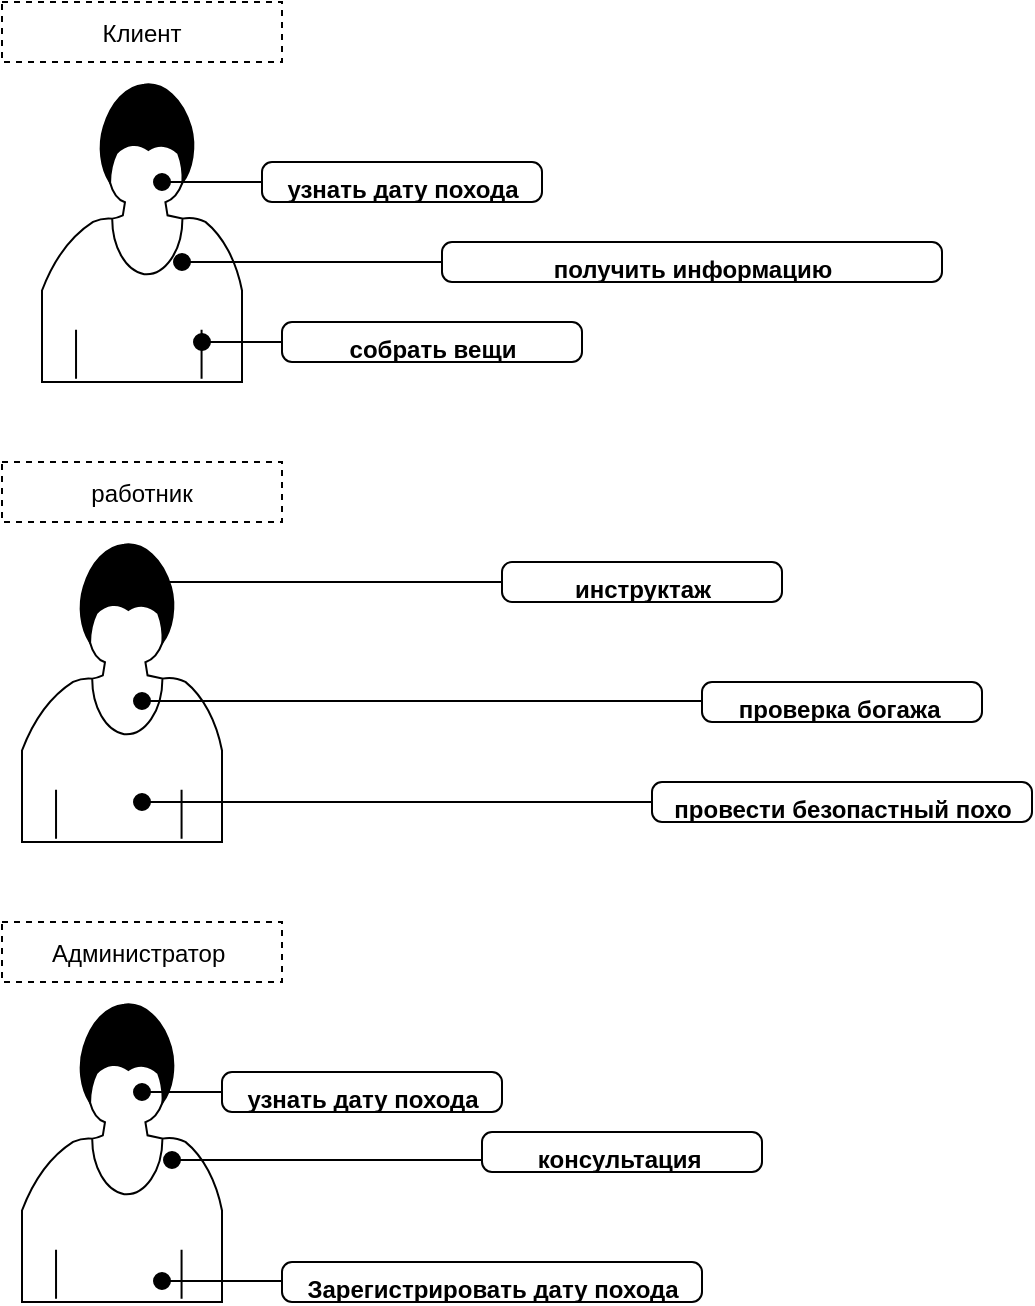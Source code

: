 <mxfile version="18.0.1" type="device"><diagram id="QT6VwtfPMuCRYfCGwsg5" name="Страница 1"><mxGraphModel dx="1102" dy="865" grid="1" gridSize="10" guides="1" tooltips="1" connect="1" arrows="1" fold="1" page="1" pageScale="1" pageWidth="827" pageHeight="1169" math="0" shadow="0"><root><mxCell id="0"/><mxCell id="1" parent="0"/><mxCell id="-2M_DG2eT010oAzNIp5I-7" value="" style="shape=mxgraph.bpmn.user_task;html=1;outlineConnect=0;fontStyle=1" parent="1" vertex="1"><mxGeometry x="50" y="90" width="100" height="150" as="geometry"/></mxCell><mxCell id="-2M_DG2eT010oAzNIp5I-8" value="" style="shape=mxgraph.bpmn.user_task;html=1;outlineConnect=0;" parent="1" vertex="1"><mxGeometry x="40" y="320" width="100" height="150" as="geometry"/></mxCell><mxCell id="-2M_DG2eT010oAzNIp5I-9" value="" style="shape=mxgraph.bpmn.user_task;html=1;outlineConnect=0;" parent="1" vertex="1"><mxGeometry x="40" y="550" width="100" height="150" as="geometry"/></mxCell><mxCell id="-2M_DG2eT010oAzNIp5I-15" value="" style="html=1;verticalAlign=bottom;startArrow=oval;startFill=1;endArrow=block;startSize=8;" parent="1" edge="1"><mxGeometry width="60" relative="1" as="geometry"><mxPoint x="120" y="180" as="sourcePoint"/><mxPoint x="290" y="180" as="targetPoint"/></mxGeometry></mxCell><mxCell id="-2M_DG2eT010oAzNIp5I-16" value="" style="html=1;verticalAlign=bottom;startArrow=oval;startFill=1;endArrow=block;startSize=8;" parent="1" edge="1"><mxGeometry width="60" relative="1" as="geometry"><mxPoint x="130" y="220" as="sourcePoint"/><mxPoint x="190" y="220" as="targetPoint"/></mxGeometry></mxCell><mxCell id="-2M_DG2eT010oAzNIp5I-18" value="" style="html=1;verticalAlign=bottom;startArrow=oval;startFill=1;endArrow=block;startSize=8;" parent="1" edge="1"><mxGeometry width="60" relative="1" as="geometry"><mxPoint x="110" y="140" as="sourcePoint"/><mxPoint x="170" y="140" as="targetPoint"/></mxGeometry></mxCell><mxCell id="-2M_DG2eT010oAzNIp5I-20" value="" style="html=1;verticalAlign=bottom;startArrow=oval;startFill=1;endArrow=block;startSize=8;" parent="1" edge="1"><mxGeometry width="60" relative="1" as="geometry"><mxPoint x="100" y="595" as="sourcePoint"/><mxPoint x="160" y="595" as="targetPoint"/></mxGeometry></mxCell><mxCell id="-2M_DG2eT010oAzNIp5I-21" value="" style="html=1;verticalAlign=bottom;startArrow=oval;startFill=1;endArrow=block;startSize=8;" parent="1" edge="1"><mxGeometry width="60" relative="1" as="geometry"><mxPoint x="115" y="629" as="sourcePoint"/><mxPoint x="305" y="629" as="targetPoint"/></mxGeometry></mxCell><mxCell id="-2M_DG2eT010oAzNIp5I-22" value="" style="html=1;verticalAlign=bottom;startArrow=oval;startFill=1;endArrow=block;startSize=8;" parent="1" edge="1"><mxGeometry width="60" relative="1" as="geometry"><mxPoint x="110" y="689.5" as="sourcePoint"/><mxPoint x="190" y="689.5" as="targetPoint"/></mxGeometry></mxCell><mxCell id="-2M_DG2eT010oAzNIp5I-26" value="Клиент" style="fontStyle=0;dashed=1;" parent="1" vertex="1"><mxGeometry x="30" y="50" width="140" height="30" as="geometry"/></mxCell><mxCell id="-2M_DG2eT010oAzNIp5I-29" value="работник" style="fontStyle=0;dashed=1;" parent="1" vertex="1"><mxGeometry x="30" y="280" width="140" height="30" as="geometry"/></mxCell><mxCell id="-2M_DG2eT010oAzNIp5I-30" value="Администратор " style="fontStyle=0;dashed=1;" parent="1" vertex="1"><mxGeometry x="30" y="510" width="140" height="30" as="geometry"/></mxCell><mxCell id="-2M_DG2eT010oAzNIp5I-31" value="узнать дату похода" style="html=1;align=center;verticalAlign=top;rounded=1;absoluteArcSize=1;arcSize=10;dashed=0;fontStyle=1" parent="1" vertex="1"><mxGeometry x="160" y="130" width="140" height="20" as="geometry"/></mxCell><mxCell id="-2M_DG2eT010oAzNIp5I-32" value="&amp;nbsp;получить информацию&amp;nbsp;" style="html=1;align=center;verticalAlign=top;rounded=1;absoluteArcSize=1;arcSize=10;dashed=0;fontStyle=1" parent="1" vertex="1"><mxGeometry x="250" y="170" width="250" height="20" as="geometry"/></mxCell><mxCell id="-2M_DG2eT010oAzNIp5I-33" value="собрать вещи" style="html=1;align=center;verticalAlign=top;rounded=1;absoluteArcSize=1;arcSize=10;dashed=0;fontStyle=1" parent="1" vertex="1"><mxGeometry x="170" y="210" width="150" height="20" as="geometry"/></mxCell><mxCell id="-2M_DG2eT010oAzNIp5I-34" value="узнать дату похода" style="html=1;align=center;verticalAlign=top;rounded=1;absoluteArcSize=1;arcSize=10;dashed=0;fontStyle=1" parent="1" vertex="1"><mxGeometry x="140" y="585" width="140" height="20" as="geometry"/></mxCell><mxCell id="-2M_DG2eT010oAzNIp5I-35" value="консультация&amp;nbsp;" style="html=1;align=center;verticalAlign=top;rounded=1;absoluteArcSize=1;arcSize=10;dashed=0;fontStyle=1" parent="1" vertex="1"><mxGeometry x="270" y="615" width="140" height="20" as="geometry"/></mxCell><mxCell id="-2M_DG2eT010oAzNIp5I-36" value="Зарегистрировать дату похода" style="html=1;align=center;verticalAlign=top;rounded=1;absoluteArcSize=1;arcSize=10;dashed=0;fontStyle=1" parent="1" vertex="1"><mxGeometry x="170" y="680" width="210" height="20" as="geometry"/></mxCell><mxCell id="-2M_DG2eT010oAzNIp5I-40" value="" style="html=1;verticalAlign=bottom;startArrow=oval;startFill=1;endArrow=block;startSize=8;" parent="1" edge="1"><mxGeometry width="60" relative="1" as="geometry"><mxPoint x="100" y="340" as="sourcePoint"/><mxPoint x="340" y="340" as="targetPoint"/></mxGeometry></mxCell><mxCell id="-2M_DG2eT010oAzNIp5I-41" value="инструктаж" style="html=1;align=center;verticalAlign=top;rounded=1;absoluteArcSize=1;arcSize=10;dashed=0;fontStyle=1" parent="1" vertex="1"><mxGeometry x="280" y="330" width="140" height="20" as="geometry"/></mxCell><mxCell id="-2M_DG2eT010oAzNIp5I-44" style="edgeStyle=orthogonalEdgeStyle;rounded=0;orthogonalLoop=1;jettySize=auto;html=1;exitX=0.5;exitY=1;exitDx=0;exitDy=0;" parent="1" source="-2M_DG2eT010oAzNIp5I-35" target="-2M_DG2eT010oAzNIp5I-35" edge="1"><mxGeometry relative="1" as="geometry"/></mxCell><mxCell id="pu9HSqz4-w5yZXUcfElJ-3" value="" style="html=1;verticalAlign=bottom;startArrow=oval;startFill=1;endArrow=block;startSize=8;" parent="1" edge="1"><mxGeometry width="60" relative="1" as="geometry"><mxPoint x="100" y="399.5" as="sourcePoint"/><mxPoint x="400" y="399.5" as="targetPoint"/></mxGeometry></mxCell><mxCell id="pu9HSqz4-w5yZXUcfElJ-8" value="проверка богажа&amp;nbsp;" style="html=1;align=center;verticalAlign=top;rounded=1;absoluteArcSize=1;arcSize=10;dashed=0;fontStyle=1" parent="1" vertex="1"><mxGeometry x="380" y="390" width="140" height="20" as="geometry"/></mxCell><mxCell id="IemgAHa2beJJN-mtKqrA-4" value="" style="html=1;verticalAlign=bottom;startArrow=oval;startFill=1;endArrow=block;startSize=8;" edge="1" parent="1"><mxGeometry width="60" relative="1" as="geometry"><mxPoint x="100" y="450" as="sourcePoint"/><mxPoint x="400" y="450" as="targetPoint"/></mxGeometry></mxCell><mxCell id="IemgAHa2beJJN-mtKqrA-5" value="провести безопастный похо" style="html=1;align=center;verticalAlign=top;rounded=1;absoluteArcSize=1;arcSize=10;dashed=0;fontStyle=1" vertex="1" parent="1"><mxGeometry x="355" y="440" width="190" height="20" as="geometry"/></mxCell></root></mxGraphModel></diagram></mxfile>
